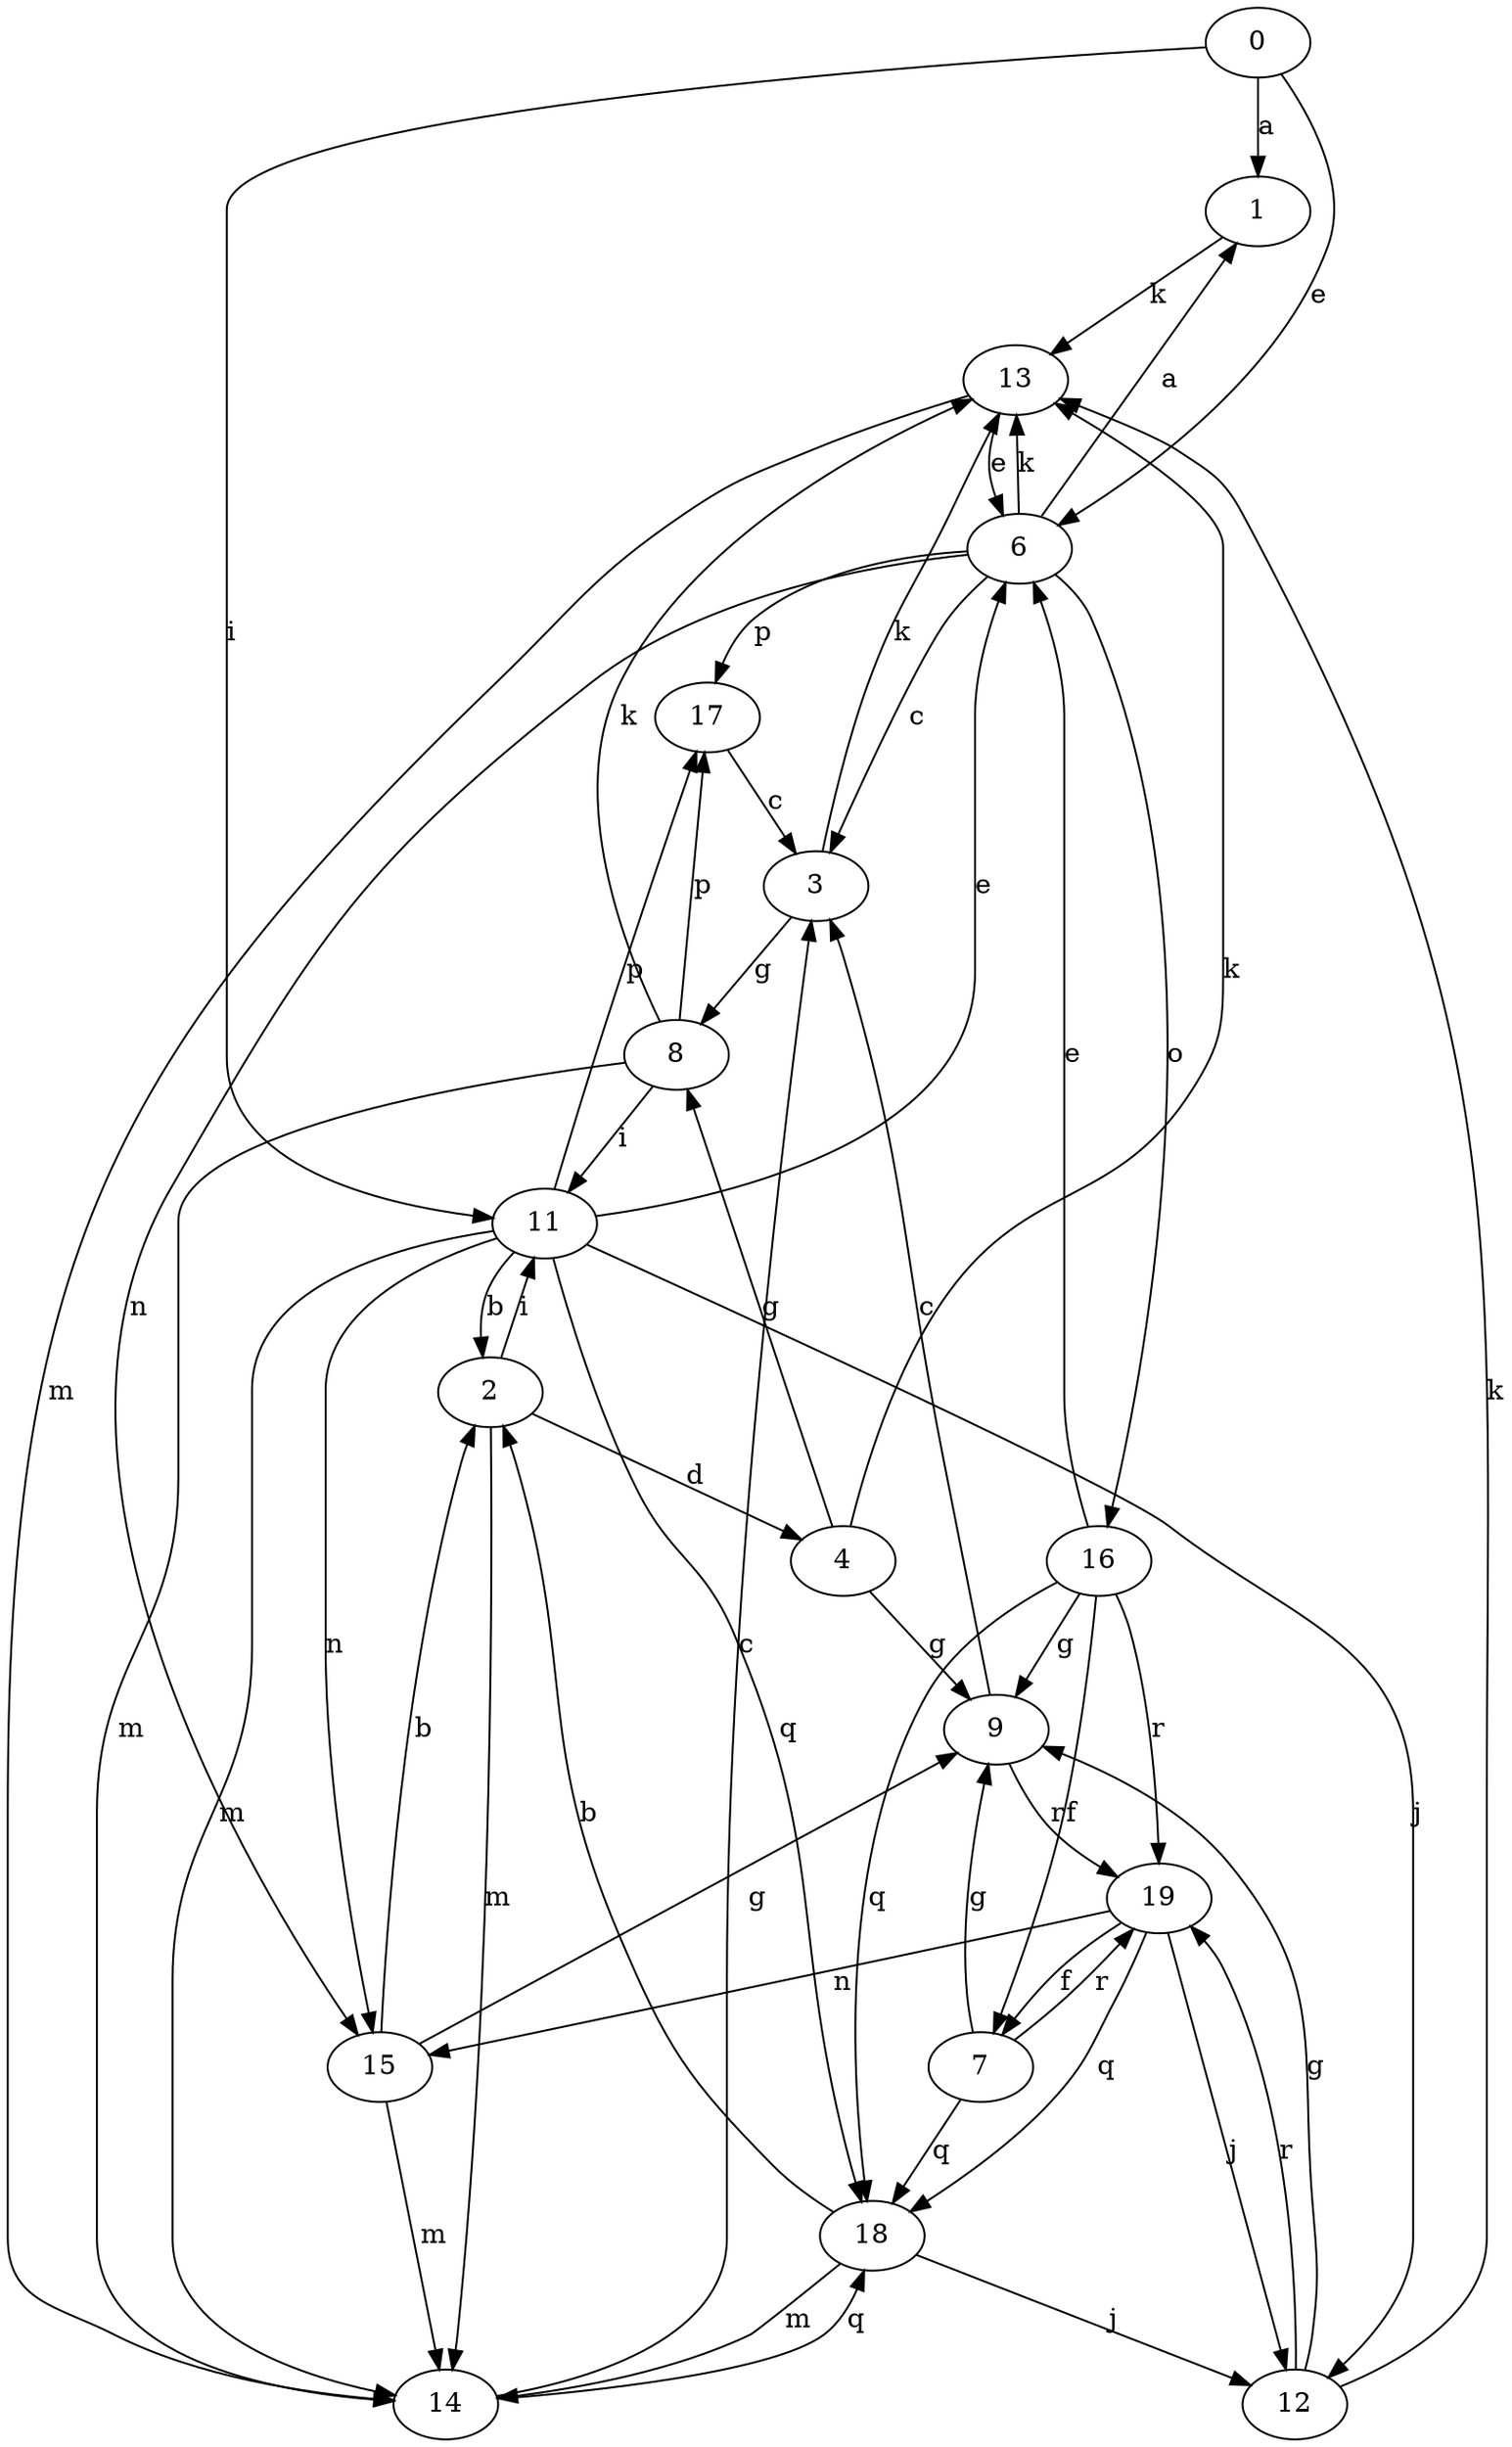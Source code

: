 strict digraph  {
0;
1;
2;
3;
4;
6;
7;
8;
9;
11;
12;
13;
14;
15;
16;
17;
18;
19;
0 -> 1  [label=a];
0 -> 6  [label=e];
0 -> 11  [label=i];
1 -> 13  [label=k];
2 -> 4  [label=d];
2 -> 11  [label=i];
2 -> 14  [label=m];
3 -> 8  [label=g];
3 -> 13  [label=k];
4 -> 8  [label=g];
4 -> 9  [label=g];
4 -> 13  [label=k];
6 -> 1  [label=a];
6 -> 3  [label=c];
6 -> 13  [label=k];
6 -> 15  [label=n];
6 -> 16  [label=o];
6 -> 17  [label=p];
7 -> 9  [label=g];
7 -> 18  [label=q];
7 -> 19  [label=r];
8 -> 11  [label=i];
8 -> 13  [label=k];
8 -> 14  [label=m];
8 -> 17  [label=p];
9 -> 3  [label=c];
9 -> 19  [label=r];
11 -> 2  [label=b];
11 -> 6  [label=e];
11 -> 12  [label=j];
11 -> 14  [label=m];
11 -> 15  [label=n];
11 -> 17  [label=p];
11 -> 18  [label=q];
12 -> 9  [label=g];
12 -> 13  [label=k];
12 -> 19  [label=r];
13 -> 6  [label=e];
13 -> 14  [label=m];
14 -> 3  [label=c];
14 -> 18  [label=q];
15 -> 2  [label=b];
15 -> 9  [label=g];
15 -> 14  [label=m];
16 -> 6  [label=e];
16 -> 7  [label=f];
16 -> 9  [label=g];
16 -> 18  [label=q];
16 -> 19  [label=r];
17 -> 3  [label=c];
18 -> 2  [label=b];
18 -> 12  [label=j];
18 -> 14  [label=m];
19 -> 7  [label=f];
19 -> 12  [label=j];
19 -> 15  [label=n];
19 -> 18  [label=q];
}
